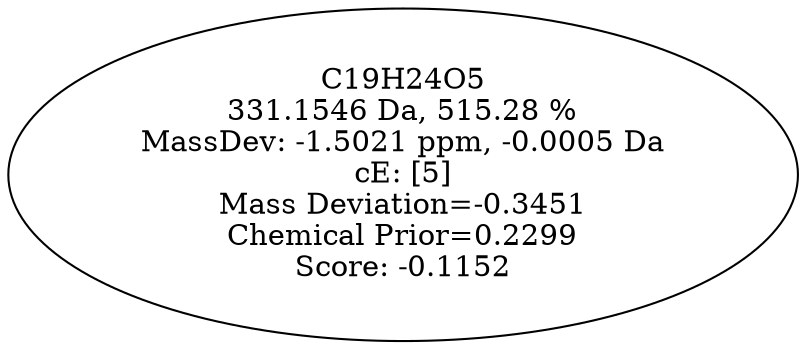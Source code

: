 strict digraph {
v1 [label="C19H24O5\n331.1546 Da, 515.28 %\nMassDev: -1.5021 ppm, -0.0005 Da\ncE: [5]\nMass Deviation=-0.3451\nChemical Prior=0.2299\nScore: -0.1152"];
}